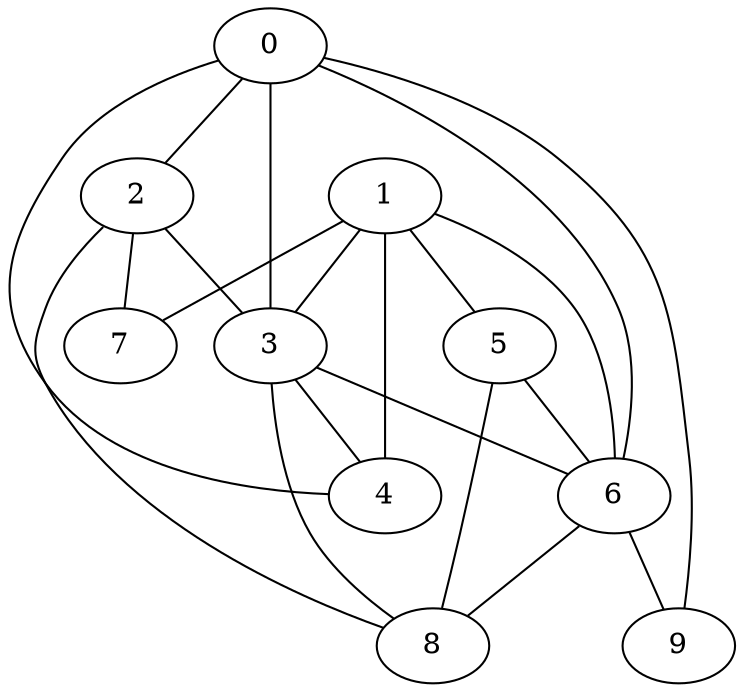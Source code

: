 graph exempleMatAdjacence {
	graph [bb="0,0,364,324"];
	node [label="\N"];
	0	 [height=0.5,
		pos="264,306",
		width=0.75];
	2	 [height=0.5,
		pos="264,234",
		width=0.75];
	0 -- 2	 [pos="264,287.83 264,277 264,263.29 264,252.41"];
	3	 [height=0.5,
		pos="82,162",
		width=0.75];
	0 -- 3	 [pos="237.35,302.76 205.13,297.51 151.1,284.25 118,252 97.869,232.39 88.682,200.07 84.728,179.96"];
	4	 [height=0.5,
		pos="27,90",
		width=0.75];
	0 -- 4	 [pos="237.39,302.14 201.91,296.03 138.23,281.66 92,252 55.712,228.72 42.476,220.24 27,180 17.913,156.37 20.327,126.61 23.325,107.94"];
	6	 [height=0.5,
		pos="209,90",
		width=0.75];
	0 -- 6	 [pos="278.12,290.28 286.25,280.15 295.69,266.23 300,252 313.91,206.06 323.75,185.71 300,144 286,119.42 255.91,104.87 234.16,97.178"];
	9	 [height=0.5,
		pos="337,18",
		width=0.75];
	0 -- 9	 [pos="283.04,293.04 295.61,283.33 311.15,268.86 319,252 353.39,178.12 345.03,76.856 339.73,36.087"];
	1	 [height=0.5,
		pos="154,234",
		width=0.75];
	1 -- 3	 [pos="138.73,218.73 126.51,206.51 109.46,189.46 97.247,177.25"];
	1 -- 4	 [pos="128.48,228.11 103.56,221 66.501,206.55 46,180 29.895,159.15 26.657,127.79 26.39,108.13"];
	5	 [height=0.5,
		pos="154,162",
		width=0.75];
	1 -- 5	 [pos="154,215.83 154,205 154,191.29 154,180.41"];
	1 -- 6	 [pos="167.1,217.92 174.84,207.64 184.24,193.71 190,180 199.97,156.3 204.91,126.81 207.21,108.19"];
	7	 [height=0.5,
		pos="264,162",
		width=0.75];
	1 -- 7	 [pos="173.41,221.29 193.4,208.21 224.36,187.94 244.41,174.82"];
	2 -- 3	 [pos="239.65,225.91 210.41,215.98 160.03,198.22 118,180 113.26,177.94 108.25,175.57 103.52,173.24"];
	2 -- 7	 [pos="264,215.83 264,205 264,191.29 264,180.41"];
	8	 [height=0.5,
		pos="181,18",
		width=0.75];
	2 -- 8	 [pos="278.12,218.28 286.25,208.15 295.69,194.23 300,180 304.64,164.69 305.13,159.16 300,144 282.45,92.125 229.71,50.326 200.68,30.495"];
	3 -- 4	 [pos="69.52,145.66 60.519,133.88 48.421,118.04 39.431,106.27"];
	3 -- 6	 [pos="102.69,150.27 126.3,136.88 164.71,115.11 188.32,101.72"];
	3 -- 8	 [pos="93.357,145.48 112.35,117.85 150.36,62.565 169.47,34.77"];
	5 -- 6	 [pos="166.48,145.66 175.48,133.88 187.58,118.04 196.57,106.27"];
	5 -- 8	 [pos="157.36,144.05 162.54,116.46 172.39,63.903 177.59,36.173"];
	6 -- 8	 [pos="202.22,72.571 197.85,61.334 192.19,46.773 187.81,35.518"];
	6 -- 9	 [pos="229.85,78.272 253.65,64.883 292.36,43.11 316.16,29.723"];
}
